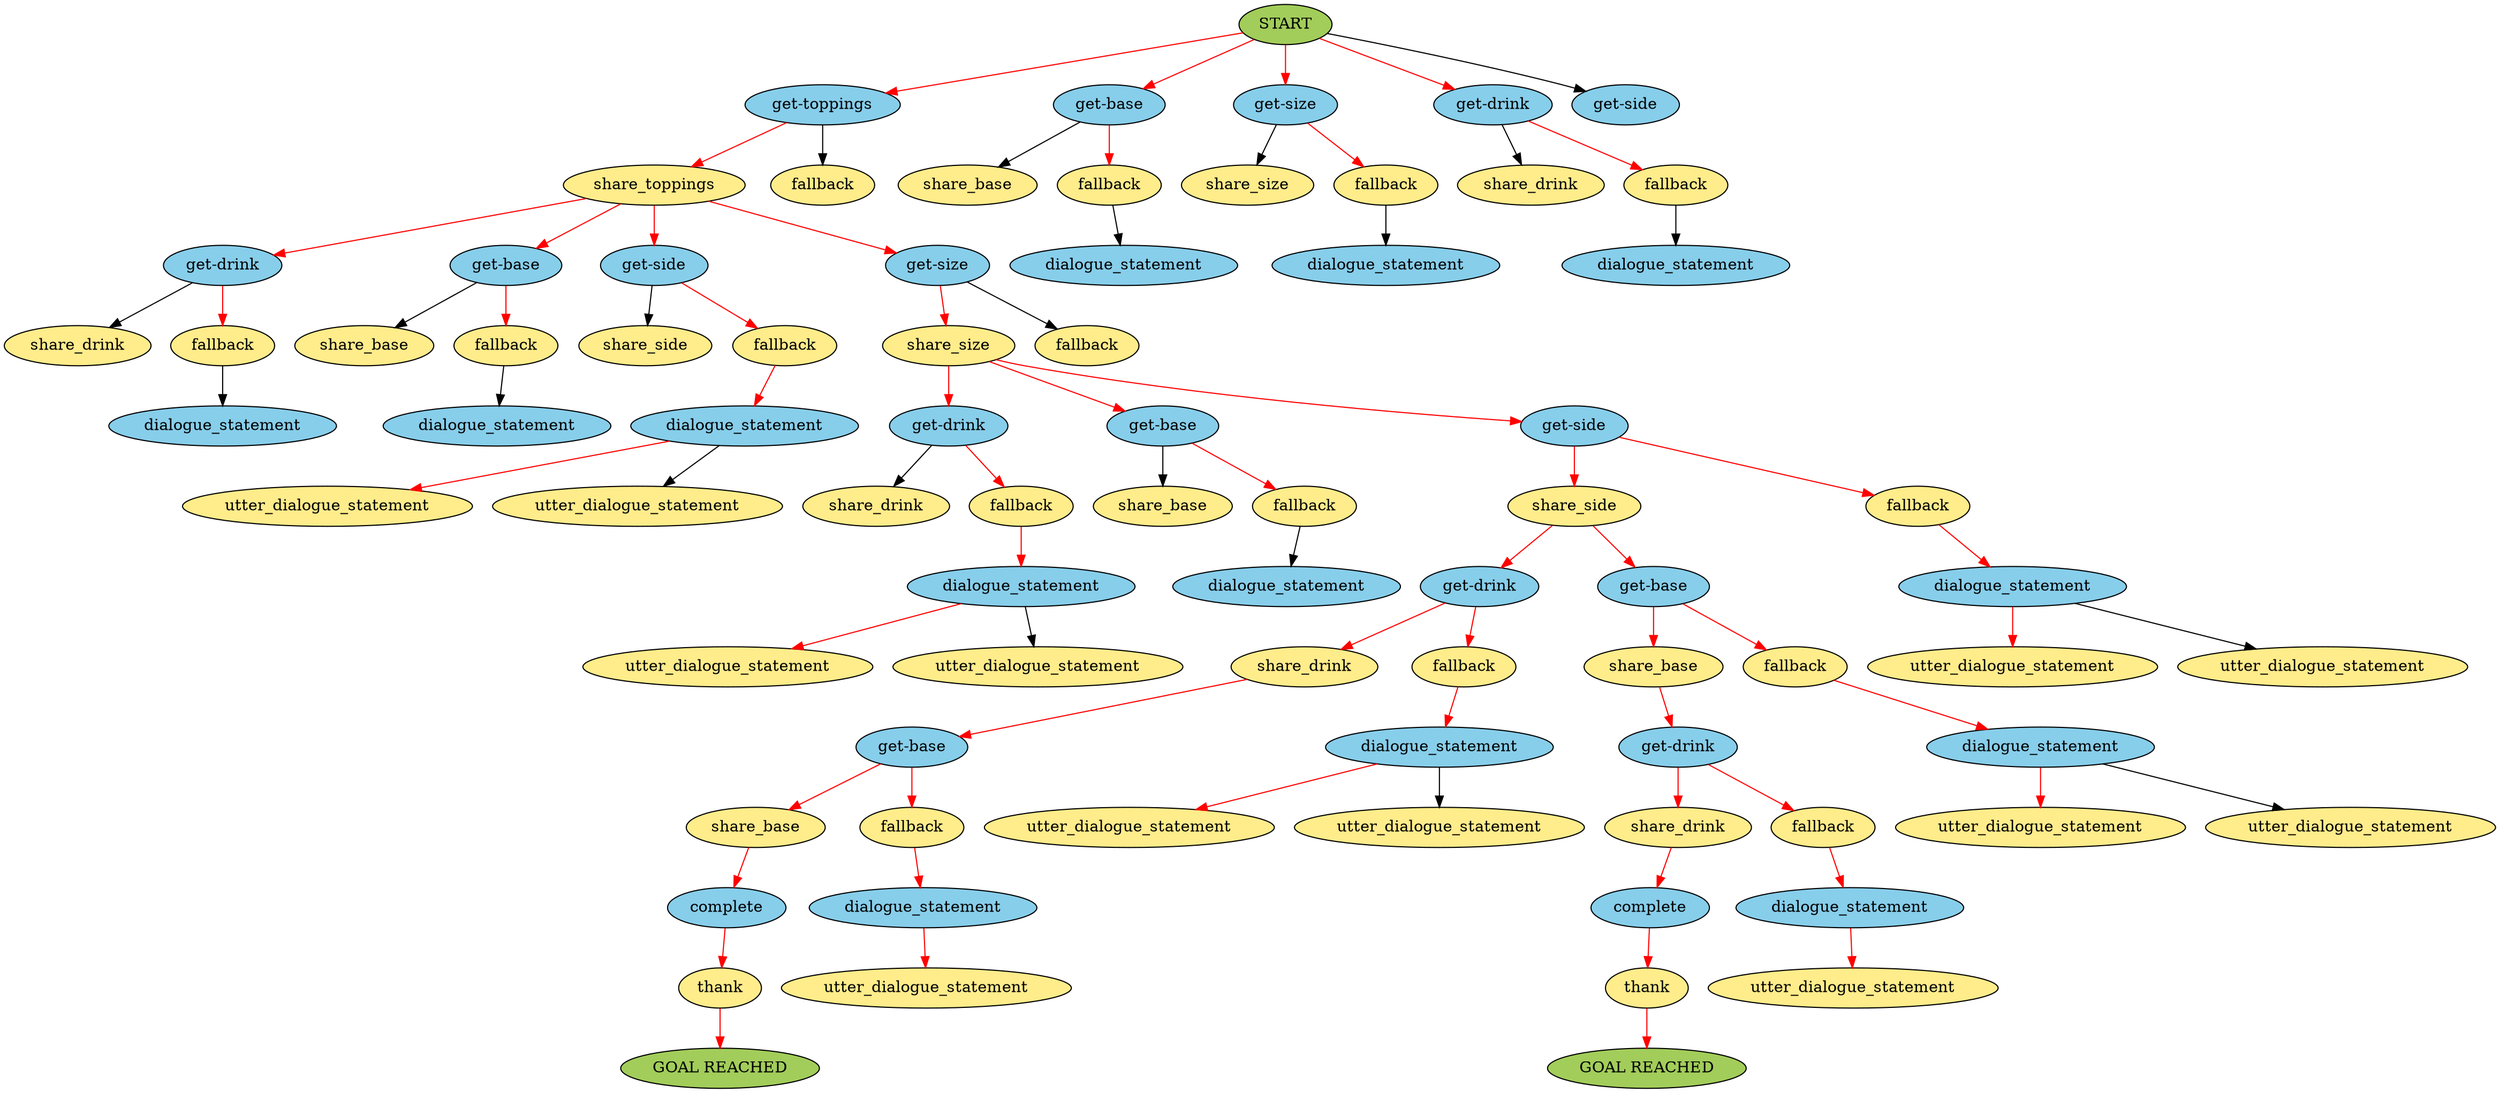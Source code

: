 digraph {
	0 [label=START fillcolor=darkolivegreen3 style=filled]
	1 [label="get-toppings" fillcolor=skyblue style=filled]
	0 -> 1 [color=red]
	2 [label="get-base" fillcolor=skyblue style=filled]
	0 -> 2 [color=red]
	3 [label="get-size" fillcolor=skyblue style=filled]
	0 -> 3 [color=red]
	4 [label="get-drink" fillcolor=skyblue style=filled]
	0 -> 4 [color=red]
	5 [label="get-side" fillcolor=skyblue style=filled]
	0 -> 5 [color=black]
	6 [label=share_toppings fillcolor=lightgoldenrod1 style=filled]
	1 -> 6 [color=red]
	7 [label=fallback fillcolor=lightgoldenrod1 style=filled]
	1 -> 7 [color=black]
	8 [label=share_base fillcolor=lightgoldenrod1 style=filled]
	2 -> 8 [color=black]
	9 [label=fallback fillcolor=lightgoldenrod1 style=filled]
	2 -> 9 [color=red]
	10 [label=share_size fillcolor=lightgoldenrod1 style=filled]
	3 -> 10 [color=black]
	11 [label=fallback fillcolor=lightgoldenrod1 style=filled]
	3 -> 11 [color=red]
	12 [label=share_drink fillcolor=lightgoldenrod1 style=filled]
	4 -> 12 [color=black]
	13 [label=fallback fillcolor=lightgoldenrod1 style=filled]
	4 -> 13 [color=red]
	14 [label="get-drink" fillcolor=skyblue style=filled]
	6 -> 14 [color=red]
	15 [label="get-base" fillcolor=skyblue style=filled]
	6 -> 15 [color=red]
	16 [label="get-side" fillcolor=skyblue style=filled]
	6 -> 16 [color=red]
	17 [label="get-size" fillcolor=skyblue style=filled]
	6 -> 17 [color=red]
	18 [label=dialogue_statement fillcolor=skyblue style=filled]
	9 -> 18 [color=black]
	19 [label=dialogue_statement fillcolor=skyblue style=filled]
	11 -> 19 [color=black]
	20 [label=dialogue_statement fillcolor=skyblue style=filled]
	13 -> 20 [color=black]
	21 [label=share_size fillcolor=lightgoldenrod1 style=filled]
	17 -> 21 [color=red]
	22 [label=fallback fillcolor=lightgoldenrod1 style=filled]
	17 -> 22 [color=black]
	23 [label=share_side fillcolor=lightgoldenrod1 style=filled]
	16 -> 23 [color=black]
	24 [label=fallback fillcolor=lightgoldenrod1 style=filled]
	16 -> 24 [color=red]
	25 [label=share_drink fillcolor=lightgoldenrod1 style=filled]
	14 -> 25 [color=black]
	26 [label=fallback fillcolor=lightgoldenrod1 style=filled]
	14 -> 26 [color=red]
	27 [label=share_base fillcolor=lightgoldenrod1 style=filled]
	15 -> 27 [color=black]
	28 [label=fallback fillcolor=lightgoldenrod1 style=filled]
	15 -> 28 [color=red]
	29 [label="get-drink" fillcolor=skyblue style=filled]
	21 -> 29 [color=red]
	30 [label="get-base" fillcolor=skyblue style=filled]
	21 -> 30 [color=red]
	31 [label="get-side" fillcolor=skyblue style=filled]
	21 -> 31 [color=red]
	32 [label=dialogue_statement fillcolor=skyblue style=filled]
	24 -> 32 [color=red]
	33 [label=dialogue_statement fillcolor=skyblue style=filled]
	26 -> 33 [color=black]
	34 [label=dialogue_statement fillcolor=skyblue style=filled]
	28 -> 34 [color=black]
	35 [label=utter_dialogue_statement fillcolor=lightgoldenrod1 style=filled]
	32 -> 35 [color=red]
	36 [label=share_side fillcolor=lightgoldenrod1 style=filled]
	31 -> 36 [color=red]
	37 [label=fallback fillcolor=lightgoldenrod1 style=filled]
	31 -> 37 [color=red]
	38 [label=share_drink fillcolor=lightgoldenrod1 style=filled]
	29 -> 38 [color=black]
	39 [label=fallback fillcolor=lightgoldenrod1 style=filled]
	29 -> 39 [color=red]
	40 [label=share_base fillcolor=lightgoldenrod1 style=filled]
	30 -> 40 [color=black]
	41 [label=fallback fillcolor=lightgoldenrod1 style=filled]
	30 -> 41 [color=red]
	42 [label=utter_dialogue_statement fillcolor=lightgoldenrod1 style=filled]
	32 -> 42 [color=black]
	43 [label="get-drink" fillcolor=skyblue style=filled]
	36 -> 43 [color=red]
	44 [label="get-base" fillcolor=skyblue style=filled]
	36 -> 44 [color=red]
	45 [label=dialogue_statement fillcolor=skyblue style=filled]
	39 -> 45 [color=red]
	46 [label=dialogue_statement fillcolor=skyblue style=filled]
	37 -> 46 [color=red]
	47 [label=dialogue_statement fillcolor=skyblue style=filled]
	41 -> 47 [color=black]
	48 [label=utter_dialogue_statement fillcolor=lightgoldenrod1 style=filled]
	45 -> 48 [color=red]
	49 [label=utter_dialogue_statement fillcolor=lightgoldenrod1 style=filled]
	46 -> 49 [color=red]
	50 [label=share_drink fillcolor=lightgoldenrod1 style=filled]
	43 -> 50 [color=red]
	51 [label=fallback fillcolor=lightgoldenrod1 style=filled]
	43 -> 51 [color=red]
	52 [label=share_base fillcolor=lightgoldenrod1 style=filled]
	44 -> 52 [color=red]
	53 [label=fallback fillcolor=lightgoldenrod1 style=filled]
	44 -> 53 [color=red]
	54 [label=utter_dialogue_statement fillcolor=lightgoldenrod1 style=filled]
	45 -> 54 [color=black]
	55 [label=utter_dialogue_statement fillcolor=lightgoldenrod1 style=filled]
	46 -> 55 [color=black]
	56 [label="get-base" fillcolor=skyblue style=filled]
	50 -> 56 [color=red]
	57 [label=dialogue_statement fillcolor=skyblue style=filled]
	53 -> 57 [color=red]
	58 [label=dialogue_statement fillcolor=skyblue style=filled]
	51 -> 58 [color=red]
	59 [label="get-drink" fillcolor=skyblue style=filled]
	52 -> 59 [color=red]
	60 [label=utter_dialogue_statement fillcolor=lightgoldenrod1 style=filled]
	57 -> 60 [color=red]
	61 [label=utter_dialogue_statement fillcolor=lightgoldenrod1 style=filled]
	58 -> 61 [color=red]
	62 [label=share_base fillcolor=lightgoldenrod1 style=filled]
	56 -> 62 [color=red]
	63 [label=fallback fillcolor=lightgoldenrod1 style=filled]
	56 -> 63 [color=red]
	64 [label=share_drink fillcolor=lightgoldenrod1 style=filled]
	59 -> 64 [color=red]
	65 [label=fallback fillcolor=lightgoldenrod1 style=filled]
	59 -> 65 [color=red]
	66 [label=utter_dialogue_statement fillcolor=lightgoldenrod1 style=filled]
	57 -> 66 [color=black]
	67 [label=utter_dialogue_statement fillcolor=lightgoldenrod1 style=filled]
	58 -> 67 [color=black]
	68 [label=complete fillcolor=skyblue style=filled]
	62 -> 68 [color=red]
	69 [label=dialogue_statement fillcolor=skyblue style=filled]
	63 -> 69 [color=red]
	70 [label=dialogue_statement fillcolor=skyblue style=filled]
	65 -> 70 [color=red]
	71 [label=complete fillcolor=skyblue style=filled]
	64 -> 71 [color=red]
	72 [label=thank fillcolor=lightgoldenrod1 style=filled]
	68 -> 72 [color=red]
	73 [label=thank fillcolor=lightgoldenrod1 style=filled]
	71 -> 73 [color=red]
	74 [label=utter_dialogue_statement fillcolor=lightgoldenrod1 style=filled]
	69 -> 74 [color=red]
	75 [label=utter_dialogue_statement fillcolor=lightgoldenrod1 style=filled]
	70 -> 75 [color=red]
	76 [label="GOAL REACHED" fillcolor=darkolivegreen3 style=filled]
	72 -> 76 [color=red]
	77 [label="GOAL REACHED" fillcolor=darkolivegreen3 style=filled]
	73 -> 77 [color=red]
}
